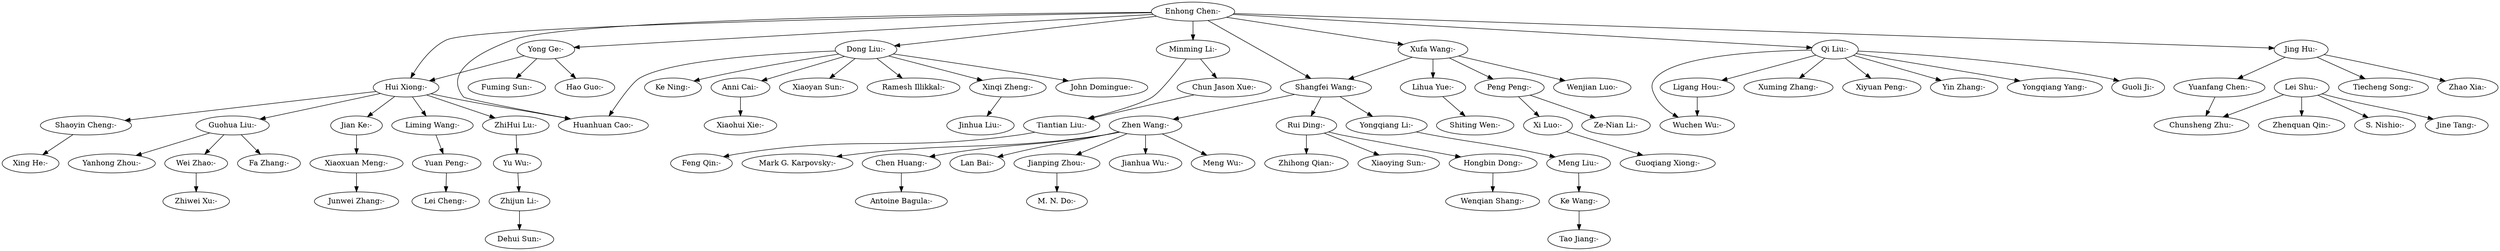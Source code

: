 strict digraph G{
"Enhong Chen:-" -> "Huanhuan Cao:-"
"Minming Li:-" -> "Chun Jason Xue:-"
"Shangfei Wang:-" -> "Zhen Wang:-"
"Tiantian Liu:-" -> "Feng Qin:-"
"Qi Liu:-" -> "Wuchen Wu:-"
"Zhijun Li:-" -> "Dehui Sun:-"
"Yong Ge:-" -> "Hao Guo:-"
"ZhiHui Lu:-" -> "Yu Wu:-"
"Wei Zhao:-" -> "Zhiwei Xu:-"
"Shaoyin Cheng:-" -> "Xing He:-"
"Qi Liu:-" -> "Xuming Zhang:-"
"Shangfei Wang:-" -> "Rui Ding:-"
"Qi Liu:-" -> "Ligang Hou:-"
"Yongqiang Li:-" -> "Meng Liu:-"
"Yuanfang Chen:-" -> "Chunsheng Zhu:-"
"Lei Shu:-" -> "S. Nishio:-"
"Zhen Wang:-" -> "Chen Huang:-"
"Enhong Chen:-" -> "Shangfei Wang:-"
"Xiaoxuan Meng:-" -> "Junwei Zhang:-"
"Guohua Liu:-" -> "Fa Zhang:-"
"Minming Li:-" -> "Tiantian Liu:-"
"Jing Hu:-" -> "Tiecheng Song:-"
"Zhen Wang:-" -> "Lan Bai:-"
"Lihua Yue:-" -> "Shiting Wen:-"
"Qi Liu:-" -> "Xiyuan Peng:-"
"Ligang Hou:-" -> "Wuchen Wu:-"
"Qi Liu:-" -> "Yin Zhang:-"
"Hui Xiong:-" -> "Shaoyin Cheng:-"
"Enhong Chen:-" -> "Hui Xiong:-"
"Chen Huang:-" -> "Antoine Bagula:-"
"Dong Liu:-" -> "Ke Ning:-"
"Qi Liu:-" -> "Yongqiang Yang:-"
"Lei Shu:-" -> "Jine Tang:-"
"Guohua Liu:-" -> "Yanhong Zhou:-"
"Shangfei Wang:-" -> "Yongqiang Li:-"
"Enhong Chen:-" -> "Dong Liu:-"
"Lei Shu:-" -> "Chunsheng Zhu:-"
"Enhong Chen:-" -> "Yong Ge:-"
"Dong Liu:-" -> "Anni Cai:-"
"Hui Xiong:-" -> "Huanhuan Cao:-"
"Rui Ding:-" -> "Xiaoying Sun:-"
"Enhong Chen:-" -> "Minming Li:-"
"Peng Peng:-" -> "Ze-Nian Li:-"
"Jianping Zhou:-" -> "M. N. Do:-"
"Enhong Chen:-" -> "Qi Liu:-"
"Xufa Wang:-" -> "Lihua Yue:-"
"Xufa Wang:-" -> "Shangfei Wang:-"
"Chun Jason Xue:-" -> "Tiantian Liu:-"
"Yong Ge:-" -> "Hui Xiong:-"
"Dong Liu:-" -> "Huanhuan Cao:-"
"Jian Ke:-" -> "Xiaoxuan Meng:-"
"Hui Xiong:-" -> "Liming Wang:-"
"Zhen Wang:-" -> "Jianhua Wu:-"
"Hongbin Dong:-" -> "Wenqian Shang:-"
"Zhen Wang:-" -> "Meng Wu:-"
"Zhen Wang:-" -> "Mark G. Karpovsky:-"
"Dong Liu:-" -> "Xiaoyan Sun:-"
"Yuan Peng:-" -> "Lei Cheng:-"
"Peng Peng:-" -> "Xi Luo:-"
"Yong Ge:-" -> "Fuming Sun:-"
"Jing Hu:-" -> "Zhao Xia:-"
"Enhong Chen:-" -> "Jing Hu:-"
"Xufa Wang:-" -> "Wenjian Luo:-"
"Dong Liu:-" -> "Ramesh Illikkal:-"
"Enhong Chen:-" -> "Xufa Wang:-"
"Liming Wang:-" -> "Yuan Peng:-"
"Xinqi Zheng:-" -> "Jinhua Liu:-"
"Dong Liu:-" -> "John Domingue:-"
"Rui Ding:-" -> "Zhihong Qian:-"
"Guohua Liu:-" -> "Wei Zhao:-"
"Yu Wu:-" -> "Zhijun Li:-"
"Meng Liu:-" -> "Ke Wang:-"
"Zhen Wang:-" -> "Jianping Zhou:-"
"Dong Liu:-" -> "Xinqi Zheng:-"
"Xi Luo:-" -> "Guoqiang Xiong:-"
"Xufa Wang:-" -> "Peng Peng:-"
"Hui Xiong:-" -> "Jian Ke:-"
"Anni Cai:-" -> "Xiaohui Xie:-"
"Hui Xiong:-" -> "Guohua Liu:-"
"Ke Wang:-" -> "Tao Jiang:-"
"Rui Ding:-" -> "Hongbin Dong:-"
"Lei Shu:-" -> "Zhenquan Qin:-"
"Qi Liu:-" -> "Guoli Ji:-"
"Hui Xiong:-" -> "ZhiHui Lu:-"
"Jing Hu:-" -> "Yuanfang Chen:-"
}